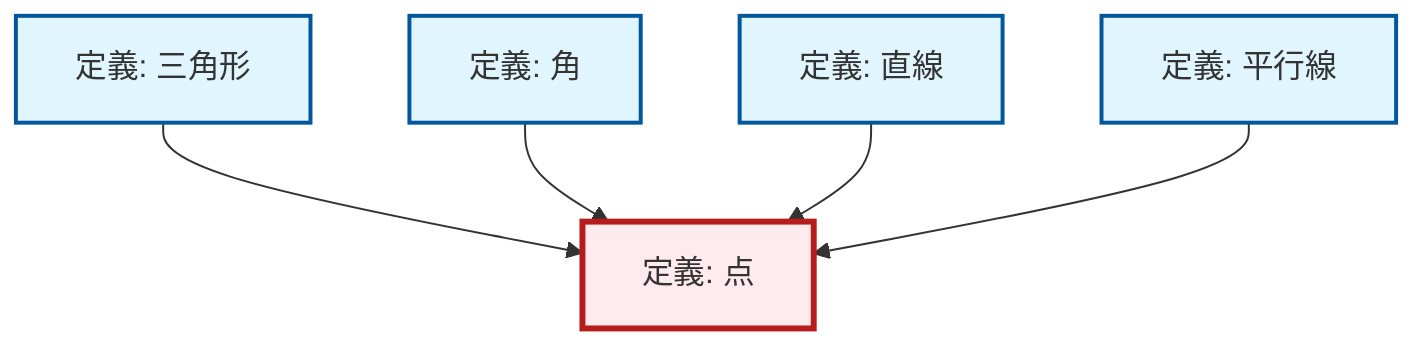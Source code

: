 graph TD
    classDef definition fill:#e1f5fe,stroke:#01579b,stroke-width:2px
    classDef theorem fill:#f3e5f5,stroke:#4a148c,stroke-width:2px
    classDef axiom fill:#fff3e0,stroke:#e65100,stroke-width:2px
    classDef example fill:#e8f5e9,stroke:#1b5e20,stroke-width:2px
    classDef current fill:#ffebee,stroke:#b71c1c,stroke-width:3px
    def-point["定義: 点"]:::definition
    def-line["定義: 直線"]:::definition
    def-parallel["定義: 平行線"]:::definition
    def-triangle["定義: 三角形"]:::definition
    def-angle["定義: 角"]:::definition
    def-triangle --> def-point
    def-angle --> def-point
    def-line --> def-point
    def-parallel --> def-point
    class def-point current